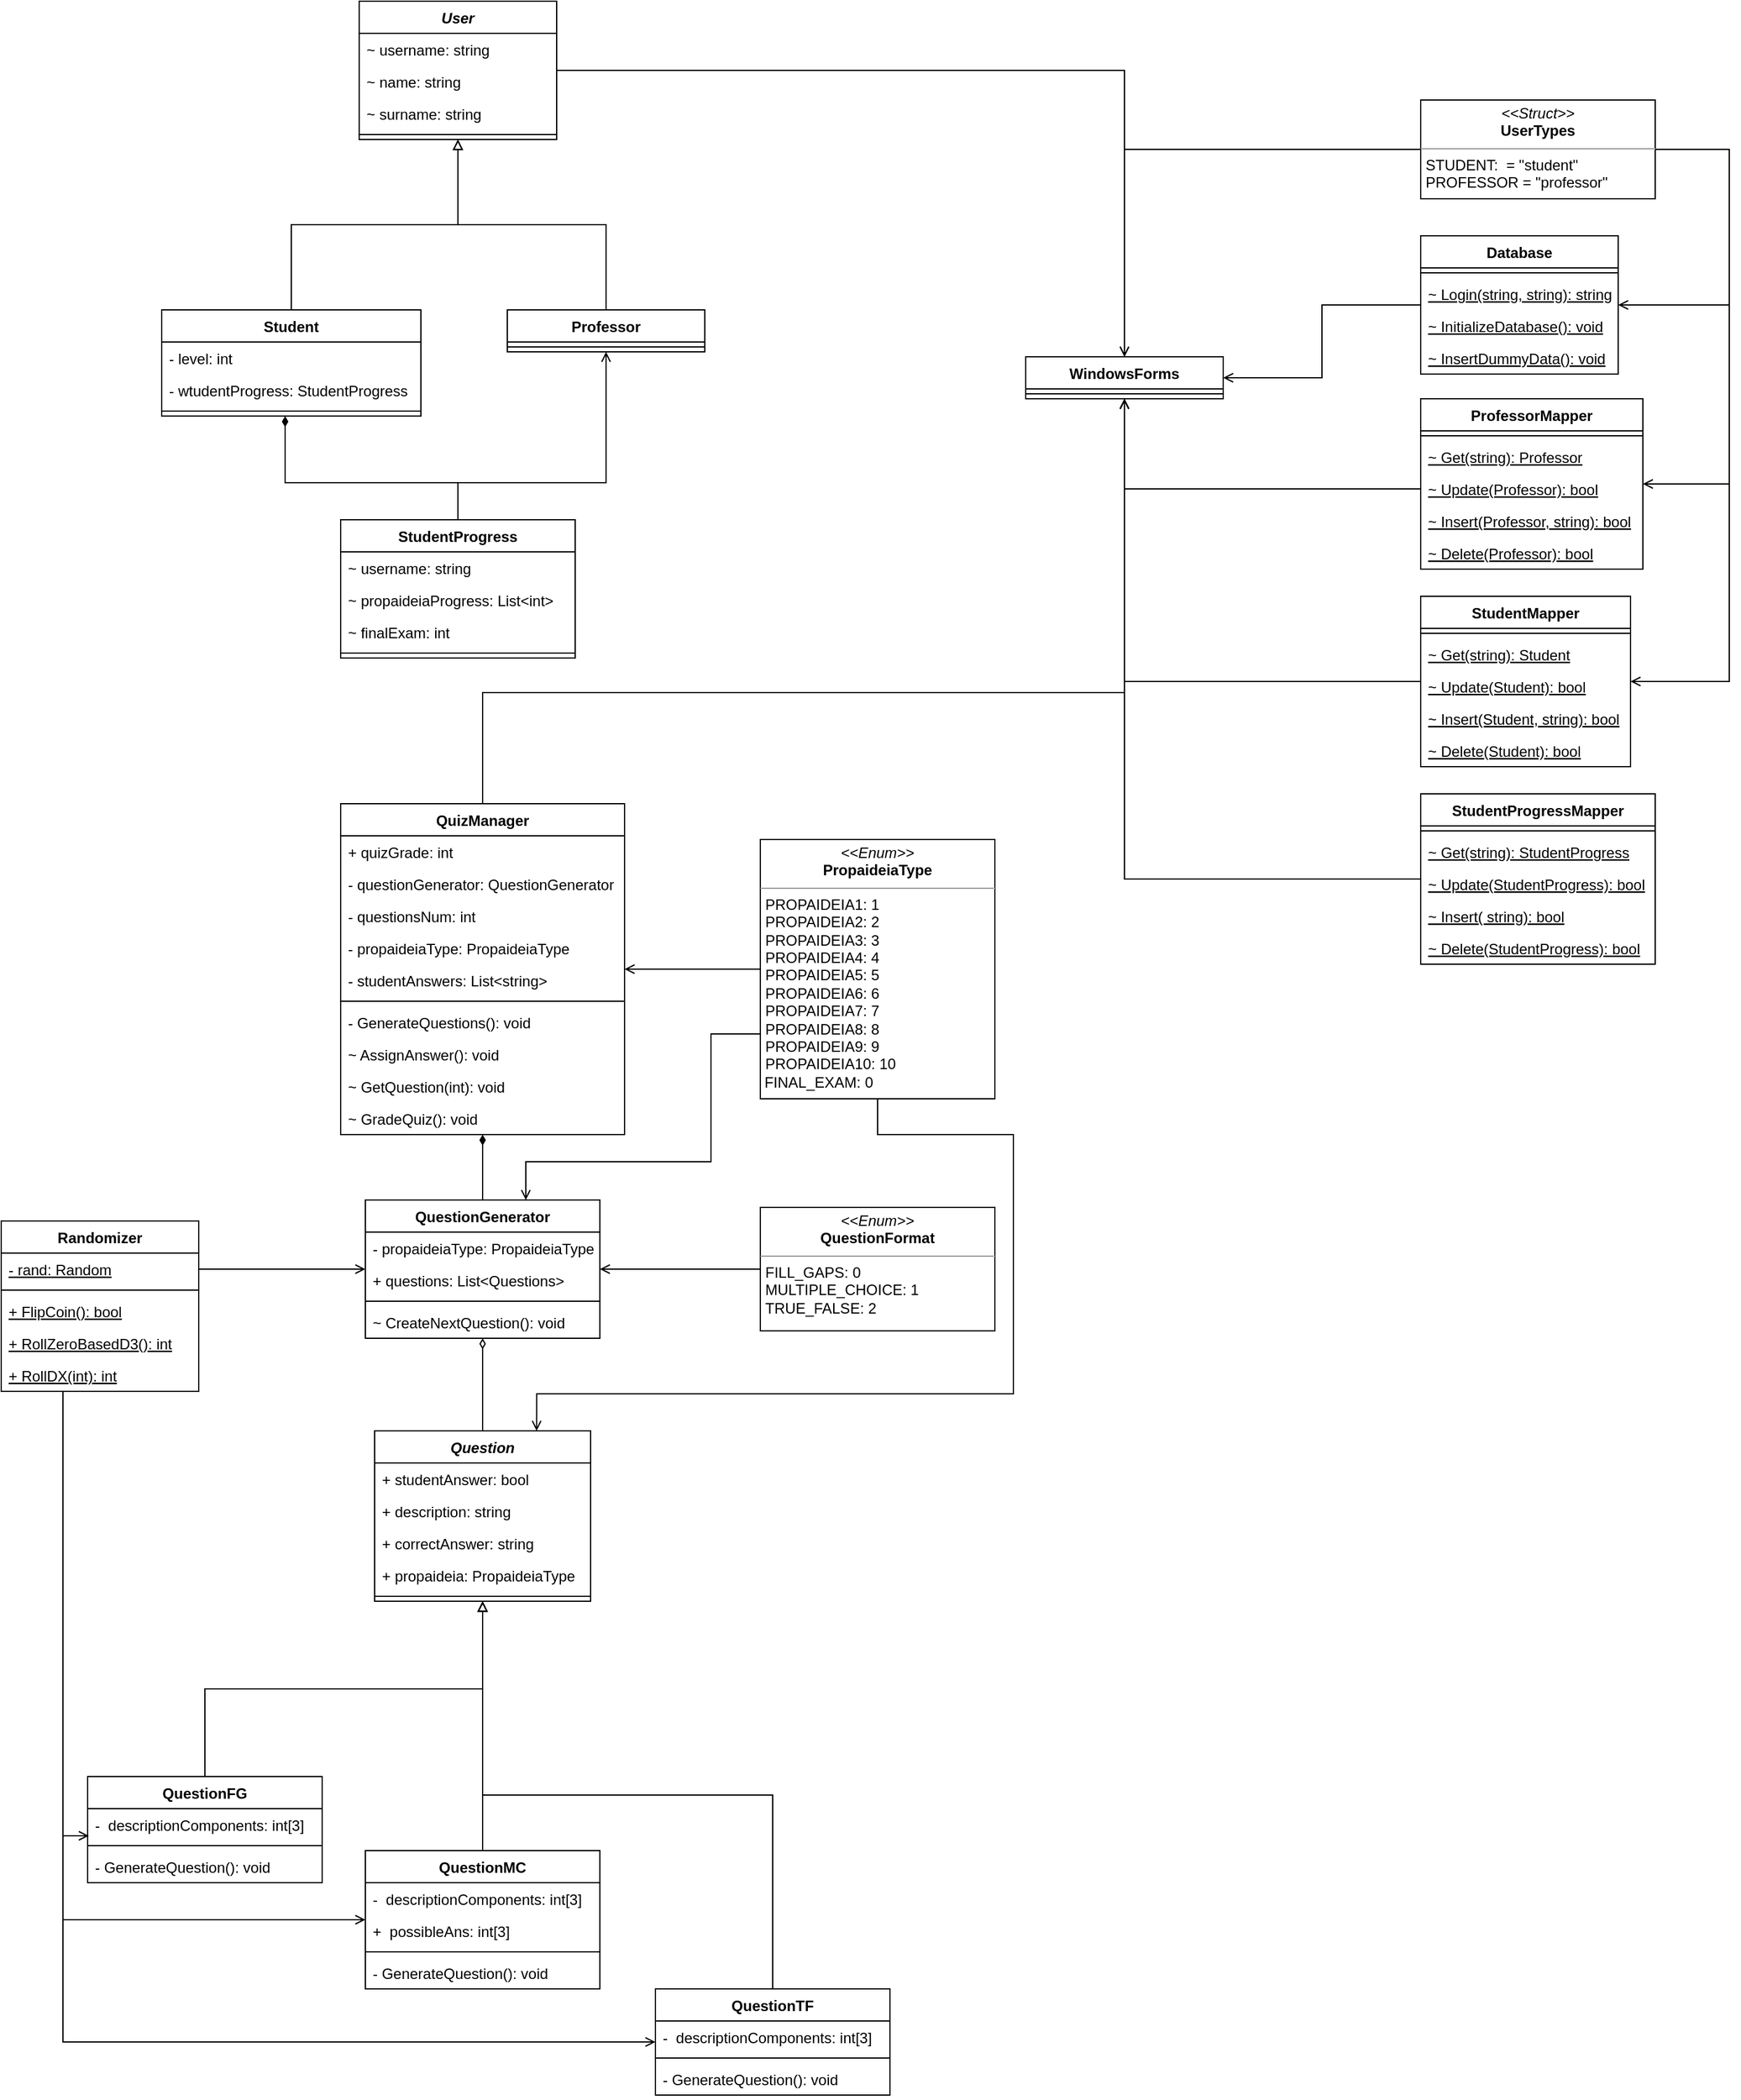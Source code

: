 <mxfile version="13.3.1"><diagram id="8R4pxFIFg6E5DNV9EoaP" name="Page-1"><mxGraphModel dx="2272" dy="832" grid="1" gridSize="10" guides="1" tooltips="1" connect="1" arrows="1" fold="1" page="1" pageScale="1" pageWidth="850" pageHeight="1100" math="0" shadow="0"><root><mxCell id="0"/><mxCell id="1" parent="0"/><mxCell id="NjzVKlOG0thsxFaobi8z-18" style="edgeStyle=orthogonalEdgeStyle;rounded=0;orthogonalLoop=1;jettySize=auto;html=1;exitX=0.5;exitY=0;exitDx=0;exitDy=0;endArrow=block;endFill=0;" parent="1" source="NjzVKlOG0thsxFaobi8z-5" target="NjzVKlOG0thsxFaobi8z-1" edge="1"><mxGeometry relative="1" as="geometry"/></mxCell><mxCell id="NjzVKlOG0thsxFaobi8z-19" style="edgeStyle=orthogonalEdgeStyle;rounded=0;orthogonalLoop=1;jettySize=auto;html=1;exitX=0.5;exitY=0;exitDx=0;exitDy=0;endArrow=block;endFill=0;" parent="1" source="NjzVKlOG0thsxFaobi8z-9" target="NjzVKlOG0thsxFaobi8z-1" edge="1"><mxGeometry relative="1" as="geometry"/></mxCell><mxCell id="NjzVKlOG0thsxFaobi8z-36" style="edgeStyle=orthogonalEdgeStyle;rounded=0;orthogonalLoop=1;jettySize=auto;html=1;exitX=0.5;exitY=0;exitDx=0;exitDy=0;endArrow=diamondThin;endFill=1;" parent="1" source="NjzVKlOG0thsxFaobi8z-20" target="NjzVKlOG0thsxFaobi8z-5" edge="1"><mxGeometry relative="1" as="geometry"><Array as="points"><mxPoint x="290" y="460"/><mxPoint x="150" y="460"/></Array></mxGeometry></mxCell><mxCell id="NjzVKlOG0thsxFaobi8z-37" style="edgeStyle=orthogonalEdgeStyle;rounded=0;orthogonalLoop=1;jettySize=auto;html=1;exitX=0.5;exitY=0;exitDx=0;exitDy=0;endArrow=open;endFill=0;" parent="1" source="NjzVKlOG0thsxFaobi8z-20" target="NjzVKlOG0thsxFaobi8z-9" edge="1"><mxGeometry relative="1" as="geometry"><Array as="points"><mxPoint x="290" y="460"/><mxPoint x="410" y="460"/></Array></mxGeometry></mxCell><mxCell id="NjzVKlOG0thsxFaobi8z-9" value="Professor" style="swimlane;fontStyle=1;align=center;verticalAlign=top;childLayout=stackLayout;horizontal=1;startSize=26;horizontalStack=0;resizeParent=1;resizeParentMax=0;resizeLast=0;collapsible=1;marginBottom=0;" parent="1" vertex="1"><mxGeometry x="330" y="320" width="160" height="34" as="geometry"/></mxCell><mxCell id="NjzVKlOG0thsxFaobi8z-11" value="" style="line;strokeWidth=1;fillColor=none;align=left;verticalAlign=middle;spacingTop=-1;spacingLeft=3;spacingRight=3;rotatable=0;labelPosition=right;points=[];portConstraint=eastwest;" parent="NjzVKlOG0thsxFaobi8z-9" vertex="1"><mxGeometry y="26" width="160" height="8" as="geometry"/></mxCell><mxCell id="v8tqaEk0VtSX9FhqQjPK-105" style="edgeStyle=orthogonalEdgeStyle;rounded=0;orthogonalLoop=1;jettySize=auto;html=1;endArrow=open;endFill=0;" edge="1" parent="1" source="NjzVKlOG0thsxFaobi8z-1" target="v8tqaEk0VtSX9FhqQjPK-96"><mxGeometry relative="1" as="geometry"/></mxCell><mxCell id="NjzVKlOG0thsxFaobi8z-1" value="User" style="swimlane;fontStyle=3;align=center;verticalAlign=top;childLayout=stackLayout;horizontal=1;startSize=26;horizontalStack=0;resizeParent=1;resizeParentMax=0;resizeLast=0;collapsible=1;marginBottom=0;" parent="1" vertex="1"><mxGeometry x="210" y="70" width="160" height="112" as="geometry"/></mxCell><mxCell id="NjzVKlOG0thsxFaobi8z-2" value="~ username: string" style="text;strokeColor=none;fillColor=none;align=left;verticalAlign=top;spacingLeft=4;spacingRight=4;overflow=hidden;rotatable=0;points=[[0,0.5],[1,0.5]];portConstraint=eastwest;" parent="NjzVKlOG0thsxFaobi8z-1" vertex="1"><mxGeometry y="26" width="160" height="26" as="geometry"/></mxCell><mxCell id="dYY1yFguc7FcrHTyrSl1-2" value="~ name: string" style="text;strokeColor=none;fillColor=none;align=left;verticalAlign=top;spacingLeft=4;spacingRight=4;overflow=hidden;rotatable=0;points=[[0,0.5],[1,0.5]];portConstraint=eastwest;" parent="NjzVKlOG0thsxFaobi8z-1" vertex="1"><mxGeometry y="52" width="160" height="26" as="geometry"/></mxCell><mxCell id="dYY1yFguc7FcrHTyrSl1-3" value="~ surname: string" style="text;strokeColor=none;fillColor=none;align=left;verticalAlign=top;spacingLeft=4;spacingRight=4;overflow=hidden;rotatable=0;points=[[0,0.5],[1,0.5]];portConstraint=eastwest;" parent="NjzVKlOG0thsxFaobi8z-1" vertex="1"><mxGeometry y="78" width="160" height="26" as="geometry"/></mxCell><mxCell id="NjzVKlOG0thsxFaobi8z-3" value="" style="line;strokeWidth=1;fillColor=none;align=left;verticalAlign=middle;spacingTop=-1;spacingLeft=3;spacingRight=3;rotatable=0;labelPosition=right;points=[];portConstraint=eastwest;" parent="NjzVKlOG0thsxFaobi8z-1" vertex="1"><mxGeometry y="104" width="160" height="8" as="geometry"/></mxCell><mxCell id="NjzVKlOG0thsxFaobi8z-5" value="Student" style="swimlane;fontStyle=1;align=center;verticalAlign=top;childLayout=stackLayout;horizontal=1;startSize=26;horizontalStack=0;resizeParent=1;resizeParentMax=0;resizeLast=0;collapsible=1;marginBottom=0;" parent="1" vertex="1"><mxGeometry x="50" y="320" width="210" height="86" as="geometry"/></mxCell><mxCell id="NjzVKlOG0thsxFaobi8z-6" value="- level: int" style="text;strokeColor=none;fillColor=none;align=left;verticalAlign=top;spacingLeft=4;spacingRight=4;overflow=hidden;rotatable=0;points=[[0,0.5],[1,0.5]];portConstraint=eastwest;" parent="NjzVKlOG0thsxFaobi8z-5" vertex="1"><mxGeometry y="26" width="210" height="26" as="geometry"/></mxCell><mxCell id="NjzVKlOG0thsxFaobi8z-34" value="- wtudentProgress: StudentProgress" style="text;strokeColor=none;fillColor=none;align=left;verticalAlign=top;spacingLeft=4;spacingRight=4;overflow=hidden;rotatable=0;points=[[0,0.5],[1,0.5]];portConstraint=eastwest;" parent="NjzVKlOG0thsxFaobi8z-5" vertex="1"><mxGeometry y="52" width="210" height="26" as="geometry"/></mxCell><mxCell id="NjzVKlOG0thsxFaobi8z-7" value="" style="line;strokeWidth=1;fillColor=none;align=left;verticalAlign=middle;spacingTop=-1;spacingLeft=3;spacingRight=3;rotatable=0;labelPosition=right;points=[];portConstraint=eastwest;" parent="NjzVKlOG0thsxFaobi8z-5" vertex="1"><mxGeometry y="78" width="210" height="8" as="geometry"/></mxCell><mxCell id="v8tqaEk0VtSX9FhqQjPK-13" style="edgeStyle=orthogonalEdgeStyle;rounded=0;orthogonalLoop=1;jettySize=auto;html=1;exitX=0;exitY=0.5;exitDx=0;exitDy=0;endArrow=open;endFill=0;" edge="1" parent="1" source="NjzVKlOG0thsxFaobi8z-46" target="NjzVKlOG0thsxFaobi8z-52"><mxGeometry relative="1" as="geometry"/></mxCell><mxCell id="v8tqaEk0VtSX9FhqQjPK-14" style="edgeStyle=orthogonalEdgeStyle;rounded=0;orthogonalLoop=1;jettySize=auto;html=1;exitX=0;exitY=0.75;exitDx=0;exitDy=0;endArrow=open;endFill=0;" edge="1" parent="1" source="NjzVKlOG0thsxFaobi8z-46" target="NjzVKlOG0thsxFaobi8z-38"><mxGeometry relative="1" as="geometry"><Array as="points"><mxPoint x="495" y="907"/><mxPoint x="495" y="1010"/><mxPoint x="345" y="1010"/></Array></mxGeometry></mxCell><mxCell id="v8tqaEk0VtSX9FhqQjPK-46" style="edgeStyle=orthogonalEdgeStyle;rounded=0;orthogonalLoop=1;jettySize=auto;html=1;exitX=0.5;exitY=1;exitDx=0;exitDy=0;endArrow=open;endFill=0;entryX=0.75;entryY=0;entryDx=0;entryDy=0;" edge="1" parent="1" source="NjzVKlOG0thsxFaobi8z-46" target="v8tqaEk0VtSX9FhqQjPK-20"><mxGeometry relative="1" as="geometry"><Array as="points"><mxPoint x="630" y="988"/><mxPoint x="740" y="988"/><mxPoint x="740" y="1198"/><mxPoint x="354" y="1198"/></Array></mxGeometry></mxCell><mxCell id="NjzVKlOG0thsxFaobi8z-46" value="&lt;p style=&quot;margin: 0px ; margin-top: 4px ; text-align: center&quot;&gt;&lt;i&gt;&amp;lt;&amp;lt;Enum&amp;gt;&amp;gt;&lt;/i&gt;&lt;br&gt;&lt;span style=&quot;font-weight: 700&quot;&gt;PropaideiaType&lt;/span&gt;&lt;br&gt;&lt;/p&gt;&lt;hr size=&quot;1&quot;&gt;&lt;p style=&quot;margin: 0px ; margin-left: 4px&quot;&gt;PROPAIDEIA1: 1&lt;/p&gt;&lt;p style=&quot;margin: 0px ; margin-left: 4px&quot;&gt;PROPAIDEIA2: 2&lt;/p&gt;&lt;div&gt;&lt;p style=&quot;margin: 0px 0px 0px 4px&quot;&gt;PROPAIDEIA3: 3&lt;/p&gt;&lt;/div&gt;&lt;div&gt;&lt;p style=&quot;margin: 0px 0px 0px 4px&quot;&gt;PROPAIDEIA4: 4&lt;/p&gt;&lt;/div&gt;&lt;div&gt;&lt;p style=&quot;margin: 0px 0px 0px 4px&quot;&gt;PROPAIDEIA5: 5&lt;/p&gt;&lt;/div&gt;&lt;div&gt;&lt;p style=&quot;margin: 0px 0px 0px 4px&quot;&gt;PROPAIDEIA6: 6&lt;/p&gt;&lt;/div&gt;&lt;div&gt;&lt;p style=&quot;margin: 0px 0px 0px 4px&quot;&gt;PROPAIDEIA7: 7&lt;/p&gt;&lt;/div&gt;&lt;div&gt;&lt;p style=&quot;margin: 0px 0px 0px 4px&quot;&gt;PROPAIDEIA8: 8&lt;/p&gt;&lt;/div&gt;&lt;div&gt;&lt;p style=&quot;margin: 0px 0px 0px 4px&quot;&gt;PROPAIDEIA9: 9&lt;/p&gt;&lt;/div&gt;&lt;div&gt;&lt;p style=&quot;margin: 0px 0px 0px 4px&quot;&gt;PROPAIDEIA10: 10&lt;/p&gt;&lt;/div&gt;&lt;div&gt;&amp;nbsp;FINAL_EXAM: 0&lt;/div&gt;" style="verticalAlign=top;align=left;overflow=fill;fontSize=12;fontFamily=Helvetica;html=1;" parent="1" vertex="1"><mxGeometry x="535" y="749" width="190" height="210" as="geometry"/></mxCell><mxCell id="NjzVKlOG0thsxFaobi8z-58" style="edgeStyle=orthogonalEdgeStyle;rounded=0;orthogonalLoop=1;jettySize=auto;html=1;exitX=0.5;exitY=0;exitDx=0;exitDy=0;endArrow=diamondThin;endFill=1;" parent="1" source="NjzVKlOG0thsxFaobi8z-38" target="NjzVKlOG0thsxFaobi8z-52" edge="1"><mxGeometry relative="1" as="geometry"/></mxCell><mxCell id="NjzVKlOG0thsxFaobi8z-20" value="StudentProgress" style="swimlane;fontStyle=1;align=center;verticalAlign=top;childLayout=stackLayout;horizontal=1;startSize=26;horizontalStack=0;resizeParent=1;resizeParentMax=0;resizeLast=0;collapsible=1;marginBottom=0;" parent="1" vertex="1"><mxGeometry x="195" y="490" width="190" height="112" as="geometry"/></mxCell><mxCell id="NjzVKlOG0thsxFaobi8z-21" value="~ username: string" style="text;strokeColor=none;fillColor=none;align=left;verticalAlign=top;spacingLeft=4;spacingRight=4;overflow=hidden;rotatable=0;points=[[0,0.5],[1,0.5]];portConstraint=eastwest;" parent="NjzVKlOG0thsxFaobi8z-20" vertex="1"><mxGeometry y="26" width="190" height="26" as="geometry"/></mxCell><mxCell id="NjzVKlOG0thsxFaobi8z-24" value="~ propaideiaProgress: List&lt;int&gt;" style="text;strokeColor=none;fillColor=none;align=left;verticalAlign=top;spacingLeft=4;spacingRight=4;overflow=hidden;rotatable=0;points=[[0,0.5],[1,0.5]];portConstraint=eastwest;" parent="NjzVKlOG0thsxFaobi8z-20" vertex="1"><mxGeometry y="52" width="190" height="26" as="geometry"/></mxCell><mxCell id="NjzVKlOG0thsxFaobi8z-35" value="~ finalExam: int" style="text;strokeColor=none;fillColor=none;align=left;verticalAlign=top;spacingLeft=4;spacingRight=4;overflow=hidden;rotatable=0;points=[[0,0.5],[1,0.5]];portConstraint=eastwest;" parent="NjzVKlOG0thsxFaobi8z-20" vertex="1"><mxGeometry y="78" width="190" height="26" as="geometry"/></mxCell><mxCell id="NjzVKlOG0thsxFaobi8z-22" value="" style="line;strokeWidth=1;fillColor=none;align=left;verticalAlign=middle;spacingTop=-1;spacingLeft=3;spacingRight=3;rotatable=0;labelPosition=right;points=[];portConstraint=eastwest;" parent="NjzVKlOG0thsxFaobi8z-20" vertex="1"><mxGeometry y="104" width="190" height="8" as="geometry"/></mxCell><mxCell id="v8tqaEk0VtSX9FhqQjPK-15" style="edgeStyle=orthogonalEdgeStyle;rounded=0;orthogonalLoop=1;jettySize=auto;html=1;exitX=0;exitY=0.5;exitDx=0;exitDy=0;endArrow=open;endFill=0;" edge="1" parent="1" source="v8tqaEk0VtSX9FhqQjPK-12" target="NjzVKlOG0thsxFaobi8z-38"><mxGeometry relative="1" as="geometry"/></mxCell><mxCell id="v8tqaEk0VtSX9FhqQjPK-96" value="WindowsForms" style="swimlane;fontStyle=1;align=center;verticalAlign=top;childLayout=stackLayout;horizontal=1;startSize=26;horizontalStack=0;resizeParent=1;resizeParentMax=0;resizeLast=0;collapsible=1;marginBottom=0;" vertex="1" parent="1"><mxGeometry x="750" y="358" width="160" height="34" as="geometry"/></mxCell><mxCell id="v8tqaEk0VtSX9FhqQjPK-98" value="" style="line;strokeWidth=1;fillColor=none;align=left;verticalAlign=middle;spacingTop=-1;spacingLeft=3;spacingRight=3;rotatable=0;labelPosition=right;points=[];portConstraint=eastwest;" vertex="1" parent="v8tqaEk0VtSX9FhqQjPK-96"><mxGeometry y="26" width="160" height="8" as="geometry"/></mxCell><mxCell id="v8tqaEk0VtSX9FhqQjPK-66" value="Database" style="swimlane;fontStyle=1;align=center;verticalAlign=top;childLayout=stackLayout;horizontal=1;startSize=26;horizontalStack=0;resizeParent=1;resizeParentMax=0;resizeLast=0;collapsible=1;marginBottom=0;" vertex="1" parent="1"><mxGeometry x="1070" y="260" width="160" height="112" as="geometry"/></mxCell><mxCell id="v8tqaEk0VtSX9FhqQjPK-68" value="" style="line;strokeWidth=1;fillColor=none;align=left;verticalAlign=middle;spacingTop=-1;spacingLeft=3;spacingRight=3;rotatable=0;labelPosition=right;points=[];portConstraint=eastwest;" vertex="1" parent="v8tqaEk0VtSX9FhqQjPK-66"><mxGeometry y="26" width="160" height="8" as="geometry"/></mxCell><mxCell id="v8tqaEk0VtSX9FhqQjPK-69" value="~ Login(string, string): string" style="text;strokeColor=none;fillColor=none;align=left;verticalAlign=top;spacingLeft=4;spacingRight=4;overflow=hidden;rotatable=0;points=[[0,0.5],[1,0.5]];portConstraint=eastwest;fontStyle=4" vertex="1" parent="v8tqaEk0VtSX9FhqQjPK-66"><mxGeometry y="34" width="160" height="26" as="geometry"/></mxCell><mxCell id="v8tqaEk0VtSX9FhqQjPK-70" value="~ InitializeDatabase(): void" style="text;strokeColor=none;fillColor=none;align=left;verticalAlign=top;spacingLeft=4;spacingRight=4;overflow=hidden;rotatable=0;points=[[0,0.5],[1,0.5]];portConstraint=eastwest;fontStyle=4" vertex="1" parent="v8tqaEk0VtSX9FhqQjPK-66"><mxGeometry y="60" width="160" height="26" as="geometry"/></mxCell><mxCell id="v8tqaEk0VtSX9FhqQjPK-71" value="~ InsertDummyData(): void" style="text;strokeColor=none;fillColor=none;align=left;verticalAlign=top;spacingLeft=4;spacingRight=4;overflow=hidden;rotatable=0;points=[[0,0.5],[1,0.5]];portConstraint=eastwest;fontStyle=4" vertex="1" parent="v8tqaEk0VtSX9FhqQjPK-66"><mxGeometry y="86" width="160" height="26" as="geometry"/></mxCell><mxCell id="v8tqaEk0VtSX9FhqQjPK-80" value="ProfessorMapper" style="swimlane;fontStyle=1;align=center;verticalAlign=top;childLayout=stackLayout;horizontal=1;startSize=26;horizontalStack=0;resizeParent=1;resizeParentMax=0;resizeLast=0;collapsible=1;marginBottom=0;" vertex="1" parent="1"><mxGeometry x="1070" y="392" width="180" height="138" as="geometry"/></mxCell><mxCell id="v8tqaEk0VtSX9FhqQjPK-81" value="" style="line;strokeWidth=1;fillColor=none;align=left;verticalAlign=middle;spacingTop=-1;spacingLeft=3;spacingRight=3;rotatable=0;labelPosition=right;points=[];portConstraint=eastwest;" vertex="1" parent="v8tqaEk0VtSX9FhqQjPK-80"><mxGeometry y="26" width="180" height="8" as="geometry"/></mxCell><mxCell id="v8tqaEk0VtSX9FhqQjPK-82" value="~ Get(string): Professor" style="text;strokeColor=none;fillColor=none;align=left;verticalAlign=top;spacingLeft=4;spacingRight=4;overflow=hidden;rotatable=0;points=[[0,0.5],[1,0.5]];portConstraint=eastwest;fontStyle=4" vertex="1" parent="v8tqaEk0VtSX9FhqQjPK-80"><mxGeometry y="34" width="180" height="26" as="geometry"/></mxCell><mxCell id="v8tqaEk0VtSX9FhqQjPK-83" value="~ Update(Professor): bool" style="text;strokeColor=none;fillColor=none;align=left;verticalAlign=top;spacingLeft=4;spacingRight=4;overflow=hidden;rotatable=0;points=[[0,0.5],[1,0.5]];portConstraint=eastwest;fontStyle=4" vertex="1" parent="v8tqaEk0VtSX9FhqQjPK-80"><mxGeometry y="60" width="180" height="26" as="geometry"/></mxCell><mxCell id="v8tqaEk0VtSX9FhqQjPK-84" value="~ Insert(Professor, string): bool" style="text;strokeColor=none;fillColor=none;align=left;verticalAlign=top;spacingLeft=4;spacingRight=4;overflow=hidden;rotatable=0;points=[[0,0.5],[1,0.5]];portConstraint=eastwest;fontStyle=4" vertex="1" parent="v8tqaEk0VtSX9FhqQjPK-80"><mxGeometry y="86" width="180" height="26" as="geometry"/></mxCell><mxCell id="v8tqaEk0VtSX9FhqQjPK-85" value="~ Delete(Professor): bool" style="text;strokeColor=none;fillColor=none;align=left;verticalAlign=top;spacingLeft=4;spacingRight=4;overflow=hidden;rotatable=0;points=[[0,0.5],[1,0.5]];portConstraint=eastwest;fontStyle=4" vertex="1" parent="v8tqaEk0VtSX9FhqQjPK-80"><mxGeometry y="112" width="180" height="26" as="geometry"/></mxCell><mxCell id="v8tqaEk0VtSX9FhqQjPK-72" value="StudentMapper" style="swimlane;fontStyle=1;align=center;verticalAlign=top;childLayout=stackLayout;horizontal=1;startSize=26;horizontalStack=0;resizeParent=1;resizeParentMax=0;resizeLast=0;collapsible=1;marginBottom=0;" vertex="1" parent="1"><mxGeometry x="1070" y="552" width="170" height="138" as="geometry"/></mxCell><mxCell id="v8tqaEk0VtSX9FhqQjPK-74" value="" style="line;strokeWidth=1;fillColor=none;align=left;verticalAlign=middle;spacingTop=-1;spacingLeft=3;spacingRight=3;rotatable=0;labelPosition=right;points=[];portConstraint=eastwest;" vertex="1" parent="v8tqaEk0VtSX9FhqQjPK-72"><mxGeometry y="26" width="170" height="8" as="geometry"/></mxCell><mxCell id="v8tqaEk0VtSX9FhqQjPK-75" value="~ Get(string): Student" style="text;strokeColor=none;fillColor=none;align=left;verticalAlign=top;spacingLeft=4;spacingRight=4;overflow=hidden;rotatable=0;points=[[0,0.5],[1,0.5]];portConstraint=eastwest;fontStyle=4" vertex="1" parent="v8tqaEk0VtSX9FhqQjPK-72"><mxGeometry y="34" width="170" height="26" as="geometry"/></mxCell><mxCell id="v8tqaEk0VtSX9FhqQjPK-77" value="~ Update(Student): bool" style="text;strokeColor=none;fillColor=none;align=left;verticalAlign=top;spacingLeft=4;spacingRight=4;overflow=hidden;rotatable=0;points=[[0,0.5],[1,0.5]];portConstraint=eastwest;fontStyle=4" vertex="1" parent="v8tqaEk0VtSX9FhqQjPK-72"><mxGeometry y="60" width="170" height="26" as="geometry"/></mxCell><mxCell id="v8tqaEk0VtSX9FhqQjPK-78" value="~ Insert(Student, string): bool" style="text;strokeColor=none;fillColor=none;align=left;verticalAlign=top;spacingLeft=4;spacingRight=4;overflow=hidden;rotatable=0;points=[[0,0.5],[1,0.5]];portConstraint=eastwest;fontStyle=4" vertex="1" parent="v8tqaEk0VtSX9FhqQjPK-72"><mxGeometry y="86" width="170" height="26" as="geometry"/></mxCell><mxCell id="v8tqaEk0VtSX9FhqQjPK-79" value="~ Delete(Student): bool" style="text;strokeColor=none;fillColor=none;align=left;verticalAlign=top;spacingLeft=4;spacingRight=4;overflow=hidden;rotatable=0;points=[[0,0.5],[1,0.5]];portConstraint=eastwest;fontStyle=4" vertex="1" parent="v8tqaEk0VtSX9FhqQjPK-72"><mxGeometry y="112" width="170" height="26" as="geometry"/></mxCell><mxCell id="v8tqaEk0VtSX9FhqQjPK-86" value="StudentProgressMapper" style="swimlane;fontStyle=1;align=center;verticalAlign=top;childLayout=stackLayout;horizontal=1;startSize=26;horizontalStack=0;resizeParent=1;resizeParentMax=0;resizeLast=0;collapsible=1;marginBottom=0;" vertex="1" parent="1"><mxGeometry x="1070" y="712" width="190" height="138" as="geometry"/></mxCell><mxCell id="v8tqaEk0VtSX9FhqQjPK-87" value="" style="line;strokeWidth=1;fillColor=none;align=left;verticalAlign=middle;spacingTop=-1;spacingLeft=3;spacingRight=3;rotatable=0;labelPosition=right;points=[];portConstraint=eastwest;" vertex="1" parent="v8tqaEk0VtSX9FhqQjPK-86"><mxGeometry y="26" width="190" height="8" as="geometry"/></mxCell><mxCell id="v8tqaEk0VtSX9FhqQjPK-88" value="~ Get(string): StudentProgress" style="text;strokeColor=none;fillColor=none;align=left;verticalAlign=top;spacingLeft=4;spacingRight=4;overflow=hidden;rotatable=0;points=[[0,0.5],[1,0.5]];portConstraint=eastwest;fontStyle=4" vertex="1" parent="v8tqaEk0VtSX9FhqQjPK-86"><mxGeometry y="34" width="190" height="26" as="geometry"/></mxCell><mxCell id="v8tqaEk0VtSX9FhqQjPK-89" value="~ Update(StudentProgress): bool" style="text;strokeColor=none;fillColor=none;align=left;verticalAlign=top;spacingLeft=4;spacingRight=4;overflow=hidden;rotatable=0;points=[[0,0.5],[1,0.5]];portConstraint=eastwest;fontStyle=4" vertex="1" parent="v8tqaEk0VtSX9FhqQjPK-86"><mxGeometry y="60" width="190" height="26" as="geometry"/></mxCell><mxCell id="v8tqaEk0VtSX9FhqQjPK-90" value="~ Insert( string): bool" style="text;strokeColor=none;fillColor=none;align=left;verticalAlign=top;spacingLeft=4;spacingRight=4;overflow=hidden;rotatable=0;points=[[0,0.5],[1,0.5]];portConstraint=eastwest;fontStyle=4" vertex="1" parent="v8tqaEk0VtSX9FhqQjPK-86"><mxGeometry y="86" width="190" height="26" as="geometry"/></mxCell><mxCell id="v8tqaEk0VtSX9FhqQjPK-91" value="~ Delete(StudentProgress): bool" style="text;strokeColor=none;fillColor=none;align=left;verticalAlign=top;spacingLeft=4;spacingRight=4;overflow=hidden;rotatable=0;points=[[0,0.5],[1,0.5]];portConstraint=eastwest;fontStyle=4" vertex="1" parent="v8tqaEk0VtSX9FhqQjPK-86"><mxGeometry y="112" width="190" height="26" as="geometry"/></mxCell><mxCell id="v8tqaEk0VtSX9FhqQjPK-12" value="&lt;p style=&quot;margin: 0px ; margin-top: 4px ; text-align: center&quot;&gt;&lt;i&gt;&amp;lt;&amp;lt;Enum&amp;gt;&amp;gt;&lt;/i&gt;&lt;br&gt;&lt;b&gt;QuestionFormat&lt;/b&gt;&lt;/p&gt;&lt;hr size=&quot;1&quot;&gt;&lt;p style=&quot;margin: 0px ; margin-left: 4px&quot;&gt;FILL_GAPS: 0&lt;/p&gt;&lt;p style=&quot;margin: 0px ; margin-left: 4px&quot;&gt;MULTIPLE_CHOICE: 1&lt;/p&gt;&lt;p style=&quot;margin: 0px ; margin-left: 4px&quot;&gt;TRUE_FALSE: 2&lt;/p&gt;" style="verticalAlign=top;align=left;overflow=fill;fontSize=12;fontFamily=Helvetica;html=1;" vertex="1" parent="1"><mxGeometry x="535" y="1047" width="190" height="100" as="geometry"/></mxCell><mxCell id="v8tqaEk0VtSX9FhqQjPK-39" style="edgeStyle=orthogonalEdgeStyle;rounded=0;orthogonalLoop=1;jettySize=auto;html=1;exitX=1;exitY=0.5;exitDx=0;exitDy=0;endArrow=open;endFill=0;" edge="1" parent="1" source="v8tqaEk0VtSX9FhqQjPK-33" target="NjzVKlOG0thsxFaobi8z-38"><mxGeometry relative="1" as="geometry"/></mxCell><mxCell id="v8tqaEk0VtSX9FhqQjPK-59" style="edgeStyle=orthogonalEdgeStyle;rounded=0;orthogonalLoop=1;jettySize=auto;html=1;entryX=0.005;entryY=0.846;entryDx=0;entryDy=0;entryPerimeter=0;endArrow=open;endFill=0;" edge="1" parent="1" source="v8tqaEk0VtSX9FhqQjPK-32" target="v8tqaEk0VtSX9FhqQjPK-17"><mxGeometry relative="1" as="geometry"><Array as="points"><mxPoint x="-30" y="1556"/></Array></mxGeometry></mxCell><mxCell id="v8tqaEk0VtSX9FhqQjPK-60" style="edgeStyle=orthogonalEdgeStyle;rounded=0;orthogonalLoop=1;jettySize=auto;html=1;endArrow=open;endFill=0;" edge="1" parent="1" source="v8tqaEk0VtSX9FhqQjPK-32" target="v8tqaEk0VtSX9FhqQjPK-47"><mxGeometry relative="1" as="geometry"><Array as="points"><mxPoint x="-30" y="1624"/></Array></mxGeometry></mxCell><mxCell id="v8tqaEk0VtSX9FhqQjPK-61" style="edgeStyle=orthogonalEdgeStyle;rounded=0;orthogonalLoop=1;jettySize=auto;html=1;endArrow=open;endFill=0;" edge="1" parent="1" source="v8tqaEk0VtSX9FhqQjPK-32" target="v8tqaEk0VtSX9FhqQjPK-51"><mxGeometry relative="1" as="geometry"><Array as="points"><mxPoint x="-30" y="1723"/></Array></mxGeometry></mxCell><mxCell id="v8tqaEk0VtSX9FhqQjPK-45" style="edgeStyle=orthogonalEdgeStyle;rounded=0;orthogonalLoop=1;jettySize=auto;html=1;endArrow=diamondThin;endFill=0;" edge="1" parent="1" source="v8tqaEk0VtSX9FhqQjPK-20" target="NjzVKlOG0thsxFaobi8z-38"><mxGeometry relative="1" as="geometry"/></mxCell><mxCell id="v8tqaEk0VtSX9FhqQjPK-101" style="edgeStyle=orthogonalEdgeStyle;rounded=0;orthogonalLoop=1;jettySize=auto;html=1;endArrow=open;endFill=0;" edge="1" parent="1" source="v8tqaEk0VtSX9FhqQjPK-66" target="v8tqaEk0VtSX9FhqQjPK-96"><mxGeometry relative="1" as="geometry"/></mxCell><mxCell id="v8tqaEk0VtSX9FhqQjPK-56" style="edgeStyle=orthogonalEdgeStyle;rounded=0;orthogonalLoop=1;jettySize=auto;html=1;exitX=0.5;exitY=0;exitDx=0;exitDy=0;endArrow=block;endFill=0;" edge="1" parent="1" source="v8tqaEk0VtSX9FhqQjPK-16" target="v8tqaEk0VtSX9FhqQjPK-20"><mxGeometry relative="1" as="geometry"/></mxCell><mxCell id="v8tqaEk0VtSX9FhqQjPK-103" style="edgeStyle=orthogonalEdgeStyle;rounded=0;orthogonalLoop=1;jettySize=auto;html=1;endArrow=open;endFill=0;" edge="1" parent="1" source="v8tqaEk0VtSX9FhqQjPK-72" target="v8tqaEk0VtSX9FhqQjPK-96"><mxGeometry relative="1" as="geometry"/></mxCell><mxCell id="v8tqaEk0VtSX9FhqQjPK-58" style="edgeStyle=orthogonalEdgeStyle;rounded=0;orthogonalLoop=1;jettySize=auto;html=1;exitX=0.5;exitY=0;exitDx=0;exitDy=0;endArrow=block;endFill=0;" edge="1" parent="1" source="v8tqaEk0VtSX9FhqQjPK-51" target="v8tqaEk0VtSX9FhqQjPK-20"><mxGeometry relative="1" as="geometry"/></mxCell><mxCell id="v8tqaEk0VtSX9FhqQjPK-57" style="edgeStyle=orthogonalEdgeStyle;rounded=0;orthogonalLoop=1;jettySize=auto;html=1;exitX=0.5;exitY=0;exitDx=0;exitDy=0;endArrow=block;endFill=0;" edge="1" parent="1" source="v8tqaEk0VtSX9FhqQjPK-47" target="v8tqaEk0VtSX9FhqQjPK-20"><mxGeometry relative="1" as="geometry"/></mxCell><mxCell id="v8tqaEk0VtSX9FhqQjPK-104" style="edgeStyle=orthogonalEdgeStyle;rounded=0;orthogonalLoop=1;jettySize=auto;html=1;endArrow=open;endFill=0;" edge="1" parent="1" source="v8tqaEk0VtSX9FhqQjPK-86" target="v8tqaEk0VtSX9FhqQjPK-96"><mxGeometry relative="1" as="geometry"/></mxCell><mxCell id="v8tqaEk0VtSX9FhqQjPK-106" style="edgeStyle=orthogonalEdgeStyle;rounded=0;orthogonalLoop=1;jettySize=auto;html=1;exitX=0.5;exitY=0;exitDx=0;exitDy=0;endArrow=open;endFill=0;" edge="1" parent="1" source="NjzVKlOG0thsxFaobi8z-52" target="v8tqaEk0VtSX9FhqQjPK-96"><mxGeometry relative="1" as="geometry"><Array as="points"><mxPoint x="310" y="630"/><mxPoint x="830" y="630"/></Array></mxGeometry></mxCell><mxCell id="NjzVKlOG0thsxFaobi8z-52" value="QuizManager" style="swimlane;fontStyle=1;align=center;verticalAlign=top;childLayout=stackLayout;horizontal=1;startSize=26;horizontalStack=0;resizeParent=1;resizeParentMax=0;resizeLast=0;collapsible=1;marginBottom=0;" parent="1" vertex="1"><mxGeometry x="195" y="720" width="230" height="268" as="geometry"/></mxCell><mxCell id="NjzVKlOG0thsxFaobi8z-53" value="+ quizGrade: int" style="text;strokeColor=none;fillColor=none;align=left;verticalAlign=top;spacingLeft=4;spacingRight=4;overflow=hidden;rotatable=0;points=[[0,0.5],[1,0.5]];portConstraint=eastwest;" parent="NjzVKlOG0thsxFaobi8z-52" vertex="1"><mxGeometry y="26" width="230" height="26" as="geometry"/></mxCell><mxCell id="NjzVKlOG0thsxFaobi8z-54" value="- questionGenerator: QuestionGenerator" style="text;strokeColor=none;fillColor=none;align=left;verticalAlign=top;spacingLeft=4;spacingRight=4;overflow=hidden;rotatable=0;points=[[0,0.5],[1,0.5]];portConstraint=eastwest;" parent="NjzVKlOG0thsxFaobi8z-52" vertex="1"><mxGeometry y="52" width="230" height="26" as="geometry"/></mxCell><mxCell id="v8tqaEk0VtSX9FhqQjPK-7" value="- questionsNum: int" style="text;strokeColor=none;fillColor=none;align=left;verticalAlign=top;spacingLeft=4;spacingRight=4;overflow=hidden;rotatable=0;points=[[0,0.5],[1,0.5]];portConstraint=eastwest;" vertex="1" parent="NjzVKlOG0thsxFaobi8z-52"><mxGeometry y="78" width="230" height="26" as="geometry"/></mxCell><mxCell id="v8tqaEk0VtSX9FhqQjPK-6" value="- propaideiaType: PropaideiaType" style="text;strokeColor=none;fillColor=none;align=left;verticalAlign=top;spacingLeft=4;spacingRight=4;overflow=hidden;rotatable=0;points=[[0,0.5],[1,0.5]];portConstraint=eastwest;" vertex="1" parent="NjzVKlOG0thsxFaobi8z-52"><mxGeometry y="104" width="230" height="26" as="geometry"/></mxCell><mxCell id="v8tqaEk0VtSX9FhqQjPK-8" value="- studentAnswers: List&lt;string&gt;" style="text;strokeColor=none;fillColor=none;align=left;verticalAlign=top;spacingLeft=4;spacingRight=4;overflow=hidden;rotatable=0;points=[[0,0.5],[1,0.5]];portConstraint=eastwest;" vertex="1" parent="NjzVKlOG0thsxFaobi8z-52"><mxGeometry y="130" width="230" height="26" as="geometry"/></mxCell><mxCell id="NjzVKlOG0thsxFaobi8z-55" value="" style="line;strokeWidth=1;fillColor=none;align=left;verticalAlign=middle;spacingTop=-1;spacingLeft=3;spacingRight=3;rotatable=0;labelPosition=right;points=[];portConstraint=eastwest;" parent="NjzVKlOG0thsxFaobi8z-52" vertex="1"><mxGeometry y="156" width="230" height="8" as="geometry"/></mxCell><mxCell id="NjzVKlOG0thsxFaobi8z-56" value="- GenerateQuestions(): void" style="text;strokeColor=none;fillColor=none;align=left;verticalAlign=top;spacingLeft=4;spacingRight=4;overflow=hidden;rotatable=0;points=[[0,0.5],[1,0.5]];portConstraint=eastwest;" parent="NjzVKlOG0thsxFaobi8z-52" vertex="1"><mxGeometry y="164" width="230" height="26" as="geometry"/></mxCell><mxCell id="NjzVKlOG0thsxFaobi8z-57" value="~ AssignAnswer(): void" style="text;strokeColor=none;fillColor=none;align=left;verticalAlign=top;spacingLeft=4;spacingRight=4;overflow=hidden;rotatable=0;points=[[0,0.5],[1,0.5]];portConstraint=eastwest;" parent="NjzVKlOG0thsxFaobi8z-52" vertex="1"><mxGeometry y="190" width="230" height="26" as="geometry"/></mxCell><mxCell id="v8tqaEk0VtSX9FhqQjPK-9" value="~ GetQuestion(int): void" style="text;strokeColor=none;fillColor=none;align=left;verticalAlign=top;spacingLeft=4;spacingRight=4;overflow=hidden;rotatable=0;points=[[0,0.5],[1,0.5]];portConstraint=eastwest;" vertex="1" parent="NjzVKlOG0thsxFaobi8z-52"><mxGeometry y="216" width="230" height="26" as="geometry"/></mxCell><mxCell id="v8tqaEk0VtSX9FhqQjPK-10" value="~ GradeQuiz(): void" style="text;strokeColor=none;fillColor=none;align=left;verticalAlign=top;spacingLeft=4;spacingRight=4;overflow=hidden;rotatable=0;points=[[0,0.5],[1,0.5]];portConstraint=eastwest;" vertex="1" parent="NjzVKlOG0thsxFaobi8z-52"><mxGeometry y="242" width="230" height="26" as="geometry"/></mxCell><mxCell id="NjzVKlOG0thsxFaobi8z-38" value="QuestionGenerator" style="swimlane;fontStyle=1;align=center;verticalAlign=top;childLayout=stackLayout;horizontal=1;startSize=26;horizontalStack=0;resizeParent=1;resizeParentMax=0;resizeLast=0;collapsible=1;marginBottom=0;" parent="1" vertex="1"><mxGeometry x="215" y="1041" width="190" height="112" as="geometry"/></mxCell><mxCell id="NjzVKlOG0thsxFaobi8z-39" value="- propaideiaType: PropaideiaType" style="text;strokeColor=none;fillColor=none;align=left;verticalAlign=top;spacingLeft=4;spacingRight=4;overflow=hidden;rotatable=0;points=[[0,0.5],[1,0.5]];portConstraint=eastwest;" parent="NjzVKlOG0thsxFaobi8z-38" vertex="1"><mxGeometry y="26" width="190" height="26" as="geometry"/></mxCell><mxCell id="NjzVKlOG0thsxFaobi8z-47" value="+ questions: List&lt;Questions&gt;" style="text;strokeColor=none;fillColor=none;align=left;verticalAlign=top;spacingLeft=4;spacingRight=4;overflow=hidden;rotatable=0;points=[[0,0.5],[1,0.5]];portConstraint=eastwest;" parent="NjzVKlOG0thsxFaobi8z-38" vertex="1"><mxGeometry y="52" width="190" height="26" as="geometry"/></mxCell><mxCell id="NjzVKlOG0thsxFaobi8z-40" value="" style="line;strokeWidth=1;fillColor=none;align=left;verticalAlign=middle;spacingTop=-1;spacingLeft=3;spacingRight=3;rotatable=0;labelPosition=right;points=[];portConstraint=eastwest;" parent="NjzVKlOG0thsxFaobi8z-38" vertex="1"><mxGeometry y="78" width="190" height="8" as="geometry"/></mxCell><mxCell id="NjzVKlOG0thsxFaobi8z-41" value="~ CreateNextQuestion(): void" style="text;strokeColor=none;fillColor=none;align=left;verticalAlign=top;spacingLeft=4;spacingRight=4;overflow=hidden;rotatable=0;points=[[0,0.5],[1,0.5]];portConstraint=eastwest;" parent="NjzVKlOG0thsxFaobi8z-38" vertex="1"><mxGeometry y="86" width="190" height="26" as="geometry"/></mxCell><mxCell id="v8tqaEk0VtSX9FhqQjPK-32" value="Randomizer&#10;" style="swimlane;fontStyle=1;align=center;verticalAlign=top;childLayout=stackLayout;horizontal=1;startSize=26;horizontalStack=0;resizeParent=1;resizeParentMax=0;resizeLast=0;collapsible=1;marginBottom=0;" vertex="1" parent="1"><mxGeometry x="-80" y="1058" width="160" height="138" as="geometry"/></mxCell><mxCell id="v8tqaEk0VtSX9FhqQjPK-33" value="- rand: Random" style="text;strokeColor=none;fillColor=none;align=left;verticalAlign=top;spacingLeft=4;spacingRight=4;overflow=hidden;rotatable=0;points=[[0,0.5],[1,0.5]];portConstraint=eastwest;fontStyle=4" vertex="1" parent="v8tqaEk0VtSX9FhqQjPK-32"><mxGeometry y="26" width="160" height="26" as="geometry"/></mxCell><mxCell id="v8tqaEk0VtSX9FhqQjPK-34" value="" style="line;strokeWidth=1;fillColor=none;align=left;verticalAlign=middle;spacingTop=-1;spacingLeft=3;spacingRight=3;rotatable=0;labelPosition=right;points=[];portConstraint=eastwest;" vertex="1" parent="v8tqaEk0VtSX9FhqQjPK-32"><mxGeometry y="52" width="160" height="8" as="geometry"/></mxCell><mxCell id="v8tqaEk0VtSX9FhqQjPK-35" value="+ FlipCoin(): bool" style="text;strokeColor=none;fillColor=none;align=left;verticalAlign=top;spacingLeft=4;spacingRight=4;overflow=hidden;rotatable=0;points=[[0,0.5],[1,0.5]];portConstraint=eastwest;fontStyle=4" vertex="1" parent="v8tqaEk0VtSX9FhqQjPK-32"><mxGeometry y="60" width="160" height="26" as="geometry"/></mxCell><mxCell id="v8tqaEk0VtSX9FhqQjPK-36" value="+ RollZeroBasedD3(): int" style="text;strokeColor=none;fillColor=none;align=left;verticalAlign=top;spacingLeft=4;spacingRight=4;overflow=hidden;rotatable=0;points=[[0,0.5],[1,0.5]];portConstraint=eastwest;fontStyle=4" vertex="1" parent="v8tqaEk0VtSX9FhqQjPK-32"><mxGeometry y="86" width="160" height="26" as="geometry"/></mxCell><mxCell id="v8tqaEk0VtSX9FhqQjPK-37" value="+ RollDX(int): int" style="text;strokeColor=none;fillColor=none;align=left;verticalAlign=top;spacingLeft=4;spacingRight=4;overflow=hidden;rotatable=0;points=[[0,0.5],[1,0.5]];portConstraint=eastwest;fontStyle=4" vertex="1" parent="v8tqaEk0VtSX9FhqQjPK-32"><mxGeometry y="112" width="160" height="26" as="geometry"/></mxCell><mxCell id="v8tqaEk0VtSX9FhqQjPK-20" value="Question" style="swimlane;fontStyle=3;align=center;verticalAlign=top;childLayout=stackLayout;horizontal=1;startSize=26;horizontalStack=0;resizeParent=1;resizeParentMax=0;resizeLast=0;collapsible=1;marginBottom=0;" vertex="1" parent="1"><mxGeometry x="222.5" y="1228" width="175" height="138" as="geometry"/></mxCell><mxCell id="v8tqaEk0VtSX9FhqQjPK-21" value="+ studentAnswer: bool" style="text;strokeColor=none;fillColor=none;align=left;verticalAlign=top;spacingLeft=4;spacingRight=4;overflow=hidden;rotatable=0;points=[[0,0.5],[1,0.5]];portConstraint=eastwest;" vertex="1" parent="v8tqaEk0VtSX9FhqQjPK-20"><mxGeometry y="26" width="175" height="26" as="geometry"/></mxCell><mxCell id="v8tqaEk0VtSX9FhqQjPK-42" value="+ description: string" style="text;strokeColor=none;fillColor=none;align=left;verticalAlign=top;spacingLeft=4;spacingRight=4;overflow=hidden;rotatable=0;points=[[0,0.5],[1,0.5]];portConstraint=eastwest;" vertex="1" parent="v8tqaEk0VtSX9FhqQjPK-20"><mxGeometry y="52" width="175" height="26" as="geometry"/></mxCell><mxCell id="v8tqaEk0VtSX9FhqQjPK-43" value="+ correctAnswer: string" style="text;strokeColor=none;fillColor=none;align=left;verticalAlign=top;spacingLeft=4;spacingRight=4;overflow=hidden;rotatable=0;points=[[0,0.5],[1,0.5]];portConstraint=eastwest;" vertex="1" parent="v8tqaEk0VtSX9FhqQjPK-20"><mxGeometry y="78" width="175" height="26" as="geometry"/></mxCell><mxCell id="v8tqaEk0VtSX9FhqQjPK-44" value="+ propaideia: PropaideiaType" style="text;strokeColor=none;fillColor=none;align=left;verticalAlign=top;spacingLeft=4;spacingRight=4;overflow=hidden;rotatable=0;points=[[0,0.5],[1,0.5]];portConstraint=eastwest;" vertex="1" parent="v8tqaEk0VtSX9FhqQjPK-20"><mxGeometry y="104" width="175" height="26" as="geometry"/></mxCell><mxCell id="v8tqaEk0VtSX9FhqQjPK-22" value="" style="line;strokeWidth=1;fillColor=none;align=left;verticalAlign=middle;spacingTop=-1;spacingLeft=3;spacingRight=3;rotatable=0;labelPosition=right;points=[];portConstraint=eastwest;" vertex="1" parent="v8tqaEk0VtSX9FhqQjPK-20"><mxGeometry y="130" width="175" height="8" as="geometry"/></mxCell><mxCell id="v8tqaEk0VtSX9FhqQjPK-16" value="QuestionFG" style="swimlane;fontStyle=1;align=center;verticalAlign=top;childLayout=stackLayout;horizontal=1;startSize=26;horizontalStack=0;resizeParent=1;resizeParentMax=0;resizeLast=0;collapsible=1;marginBottom=0;" vertex="1" parent="1"><mxGeometry x="-10" y="1508" width="190" height="86" as="geometry"/></mxCell><mxCell id="v8tqaEk0VtSX9FhqQjPK-17" value="-  descriptionComponents: int[3]" style="text;strokeColor=none;fillColor=none;align=left;verticalAlign=top;spacingLeft=4;spacingRight=4;overflow=hidden;rotatable=0;points=[[0,0.5],[1,0.5]];portConstraint=eastwest;" vertex="1" parent="v8tqaEk0VtSX9FhqQjPK-16"><mxGeometry y="26" width="190" height="26" as="geometry"/></mxCell><mxCell id="v8tqaEk0VtSX9FhqQjPK-18" value="" style="line;strokeWidth=1;fillColor=none;align=left;verticalAlign=middle;spacingTop=-1;spacingLeft=3;spacingRight=3;rotatable=0;labelPosition=right;points=[];portConstraint=eastwest;" vertex="1" parent="v8tqaEk0VtSX9FhqQjPK-16"><mxGeometry y="52" width="190" height="8" as="geometry"/></mxCell><mxCell id="v8tqaEk0VtSX9FhqQjPK-19" value="- GenerateQuestion(): void" style="text;strokeColor=none;fillColor=none;align=left;verticalAlign=top;spacingLeft=4;spacingRight=4;overflow=hidden;rotatable=0;points=[[0,0.5],[1,0.5]];portConstraint=eastwest;" vertex="1" parent="v8tqaEk0VtSX9FhqQjPK-16"><mxGeometry y="60" width="190" height="26" as="geometry"/></mxCell><mxCell id="v8tqaEk0VtSX9FhqQjPK-51" value="QuestionTF" style="swimlane;fontStyle=1;align=center;verticalAlign=top;childLayout=stackLayout;horizontal=1;startSize=26;horizontalStack=0;resizeParent=1;resizeParentMax=0;resizeLast=0;collapsible=1;marginBottom=0;" vertex="1" parent="1"><mxGeometry x="450" y="1680" width="190" height="86" as="geometry"/></mxCell><mxCell id="v8tqaEk0VtSX9FhqQjPK-52" value="-  descriptionComponents: int[3]" style="text;strokeColor=none;fillColor=none;align=left;verticalAlign=top;spacingLeft=4;spacingRight=4;overflow=hidden;rotatable=0;points=[[0,0.5],[1,0.5]];portConstraint=eastwest;" vertex="1" parent="v8tqaEk0VtSX9FhqQjPK-51"><mxGeometry y="26" width="190" height="26" as="geometry"/></mxCell><mxCell id="v8tqaEk0VtSX9FhqQjPK-53" value="" style="line;strokeWidth=1;fillColor=none;align=left;verticalAlign=middle;spacingTop=-1;spacingLeft=3;spacingRight=3;rotatable=0;labelPosition=right;points=[];portConstraint=eastwest;" vertex="1" parent="v8tqaEk0VtSX9FhqQjPK-51"><mxGeometry y="52" width="190" height="8" as="geometry"/></mxCell><mxCell id="v8tqaEk0VtSX9FhqQjPK-54" value="- GenerateQuestion(): void" style="text;strokeColor=none;fillColor=none;align=left;verticalAlign=top;spacingLeft=4;spacingRight=4;overflow=hidden;rotatable=0;points=[[0,0.5],[1,0.5]];portConstraint=eastwest;" vertex="1" parent="v8tqaEk0VtSX9FhqQjPK-51"><mxGeometry y="60" width="190" height="26" as="geometry"/></mxCell><mxCell id="v8tqaEk0VtSX9FhqQjPK-47" value="QuestionMC" style="swimlane;fontStyle=1;align=center;verticalAlign=top;childLayout=stackLayout;horizontal=1;startSize=26;horizontalStack=0;resizeParent=1;resizeParentMax=0;resizeLast=0;collapsible=1;marginBottom=0;" vertex="1" parent="1"><mxGeometry x="215" y="1568" width="190" height="112" as="geometry"/></mxCell><mxCell id="v8tqaEk0VtSX9FhqQjPK-48" value="-  descriptionComponents: int[3]" style="text;strokeColor=none;fillColor=none;align=left;verticalAlign=top;spacingLeft=4;spacingRight=4;overflow=hidden;rotatable=0;points=[[0,0.5],[1,0.5]];portConstraint=eastwest;" vertex="1" parent="v8tqaEk0VtSX9FhqQjPK-47"><mxGeometry y="26" width="190" height="26" as="geometry"/></mxCell><mxCell id="v8tqaEk0VtSX9FhqQjPK-55" value="+  possibleAns: int[3]" style="text;strokeColor=none;fillColor=none;align=left;verticalAlign=top;spacingLeft=4;spacingRight=4;overflow=hidden;rotatable=0;points=[[0,0.5],[1,0.5]];portConstraint=eastwest;" vertex="1" parent="v8tqaEk0VtSX9FhqQjPK-47"><mxGeometry y="52" width="190" height="26" as="geometry"/></mxCell><mxCell id="v8tqaEk0VtSX9FhqQjPK-49" value="" style="line;strokeWidth=1;fillColor=none;align=left;verticalAlign=middle;spacingTop=-1;spacingLeft=3;spacingRight=3;rotatable=0;labelPosition=right;points=[];portConstraint=eastwest;" vertex="1" parent="v8tqaEk0VtSX9FhqQjPK-47"><mxGeometry y="78" width="190" height="8" as="geometry"/></mxCell><mxCell id="v8tqaEk0VtSX9FhqQjPK-50" value="- GenerateQuestion(): void" style="text;strokeColor=none;fillColor=none;align=left;verticalAlign=top;spacingLeft=4;spacingRight=4;overflow=hidden;rotatable=0;points=[[0,0.5],[1,0.5]];portConstraint=eastwest;" vertex="1" parent="v8tqaEk0VtSX9FhqQjPK-47"><mxGeometry y="86" width="190" height="26" as="geometry"/></mxCell><mxCell id="v8tqaEk0VtSX9FhqQjPK-102" style="edgeStyle=orthogonalEdgeStyle;rounded=0;orthogonalLoop=1;jettySize=auto;html=1;endArrow=open;endFill=0;" edge="1" parent="1" source="v8tqaEk0VtSX9FhqQjPK-83" target="v8tqaEk0VtSX9FhqQjPK-96"><mxGeometry relative="1" as="geometry"/></mxCell><mxCell id="v8tqaEk0VtSX9FhqQjPK-108" style="edgeStyle=orthogonalEdgeStyle;rounded=0;orthogonalLoop=1;jettySize=auto;html=1;exitX=0;exitY=0.5;exitDx=0;exitDy=0;endArrow=open;endFill=0;" edge="1" parent="1" source="v8tqaEk0VtSX9FhqQjPK-107" target="v8tqaEk0VtSX9FhqQjPK-96"><mxGeometry relative="1" as="geometry"/></mxCell><mxCell id="v8tqaEk0VtSX9FhqQjPK-109" style="edgeStyle=orthogonalEdgeStyle;rounded=0;orthogonalLoop=1;jettySize=auto;html=1;endArrow=open;endFill=0;" edge="1" parent="1" source="v8tqaEk0VtSX9FhqQjPK-107" target="v8tqaEk0VtSX9FhqQjPK-66"><mxGeometry relative="1" as="geometry"><Array as="points"><mxPoint x="1320" y="190"/><mxPoint x="1320" y="316"/></Array></mxGeometry></mxCell><mxCell id="v8tqaEk0VtSX9FhqQjPK-111" style="edgeStyle=orthogonalEdgeStyle;rounded=0;orthogonalLoop=1;jettySize=auto;html=1;endArrow=open;endFill=0;" edge="1" parent="1" source="v8tqaEk0VtSX9FhqQjPK-107" target="v8tqaEk0VtSX9FhqQjPK-80"><mxGeometry relative="1" as="geometry"><Array as="points"><mxPoint x="1320" y="190"/><mxPoint x="1320" y="461"/></Array></mxGeometry></mxCell><mxCell id="v8tqaEk0VtSX9FhqQjPK-112" style="edgeStyle=orthogonalEdgeStyle;rounded=0;orthogonalLoop=1;jettySize=auto;html=1;endArrow=open;endFill=0;" edge="1" parent="1" source="v8tqaEk0VtSX9FhqQjPK-107" target="v8tqaEk0VtSX9FhqQjPK-72"><mxGeometry relative="1" as="geometry"><Array as="points"><mxPoint x="1320" y="190"/><mxPoint x="1320" y="621"/></Array></mxGeometry></mxCell><mxCell id="v8tqaEk0VtSX9FhqQjPK-107" value="&lt;p style=&quot;margin: 0px ; margin-top: 4px ; text-align: center&quot;&gt;&lt;i&gt;&amp;lt;&amp;lt;Struct&amp;gt;&amp;gt;&lt;/i&gt;&lt;br&gt;&lt;b&gt;UserTypes&lt;/b&gt;&lt;/p&gt;&lt;hr size=&quot;1&quot;&gt;&lt;p style=&quot;margin: 0px ; margin-left: 4px&quot;&gt;STUDENT:&amp;nbsp; = &quot;student&quot;&lt;/p&gt;&lt;p style=&quot;margin: 0px ; margin-left: 4px&quot;&gt;PROFESSOR = &quot;professor&quot;&lt;/p&gt;" style="verticalAlign=top;align=left;overflow=fill;fontSize=12;fontFamily=Helvetica;html=1;" vertex="1" parent="1"><mxGeometry x="1070" y="150" width="190" height="80" as="geometry"/></mxCell></root></mxGraphModel></diagram></mxfile>
